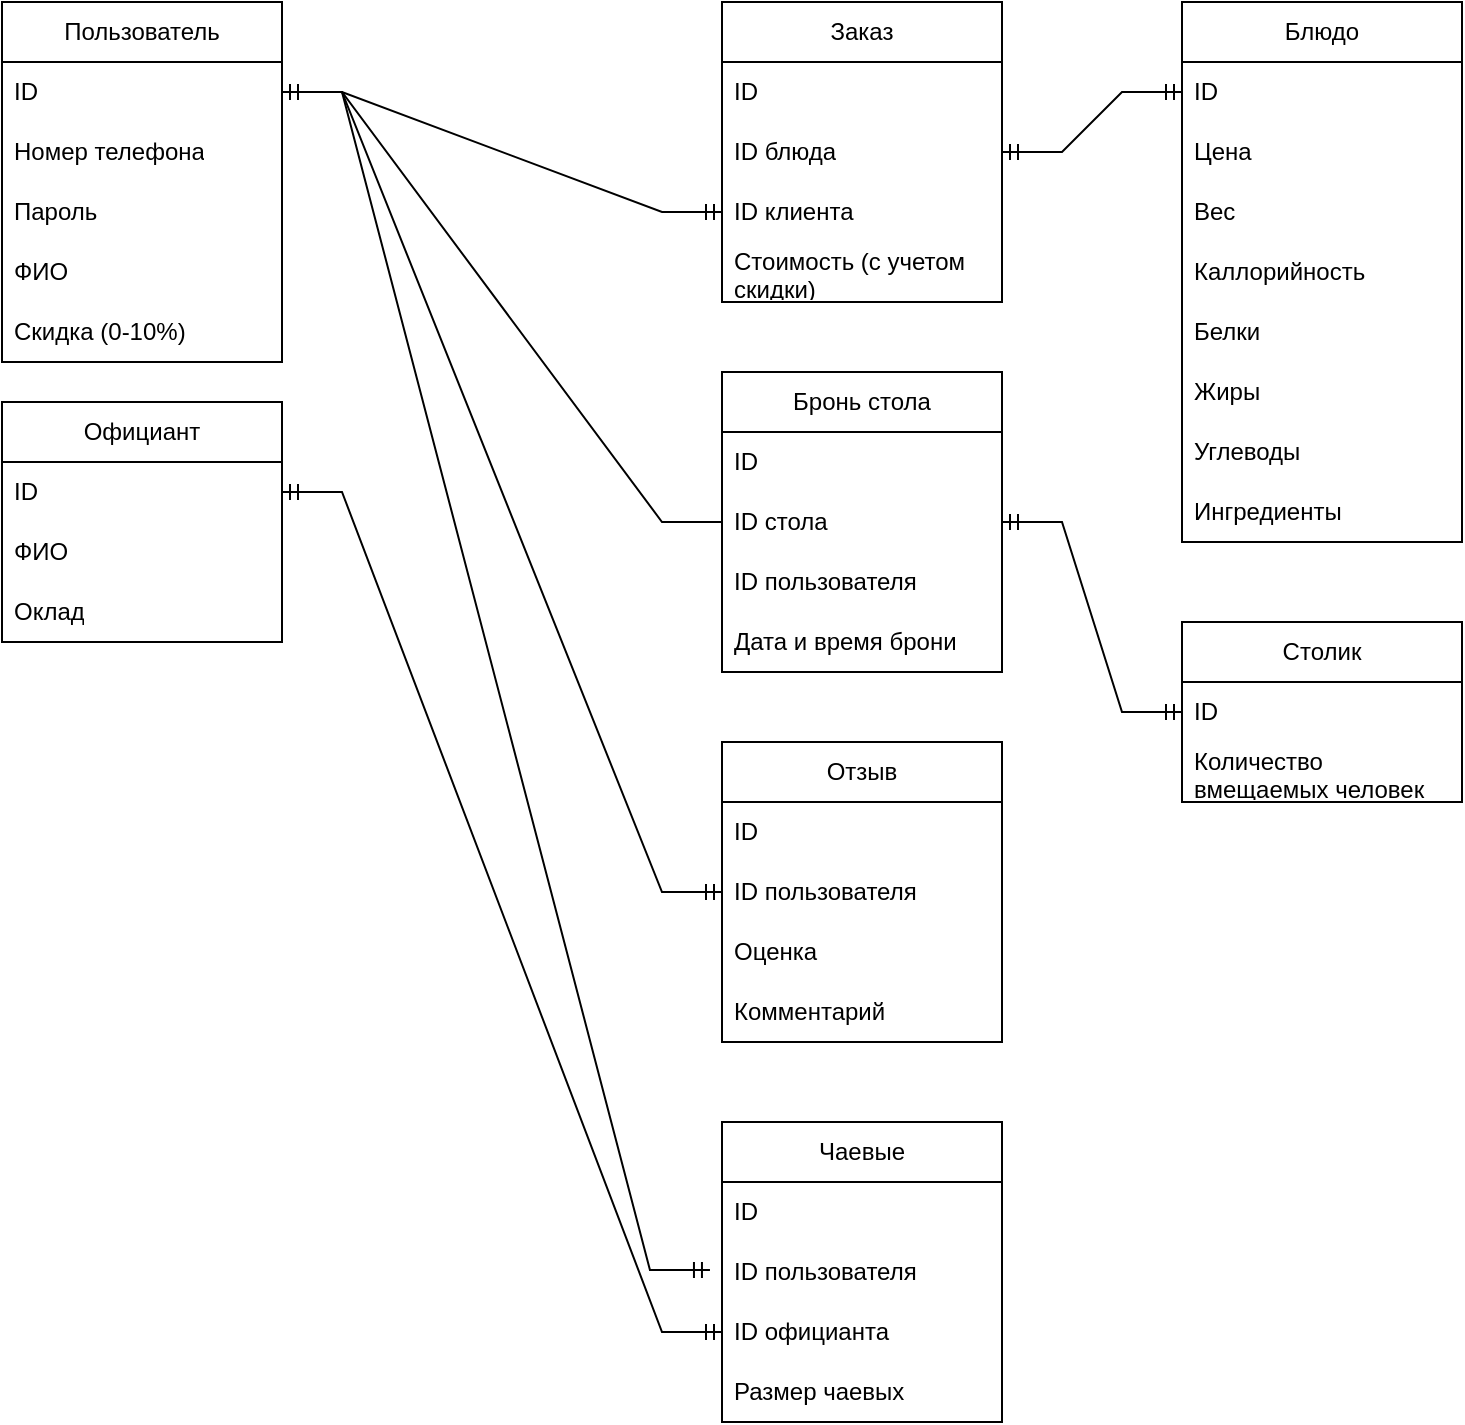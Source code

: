 <mxfile version="21.5.2" type="github">
  <diagram name="Page-1" id="lJNkDBR07E7V1HbW-sCc">
    <mxGraphModel dx="1989" dy="1135" grid="1" gridSize="10" guides="1" tooltips="1" connect="1" arrows="1" fold="1" page="1" pageScale="1" pageWidth="850" pageHeight="1100" math="0" shadow="0">
      <root>
        <mxCell id="0" />
        <mxCell id="1" parent="0" />
        <mxCell id="swJq2NYCLXk9S5ypqLa--1" value="Пользователь" style="swimlane;fontStyle=0;childLayout=stackLayout;horizontal=1;startSize=30;horizontalStack=0;resizeParent=1;resizeParentMax=0;resizeLast=0;collapsible=1;marginBottom=0;whiteSpace=wrap;html=1;" vertex="1" parent="1">
          <mxGeometry x="20" y="40" width="140" height="180" as="geometry" />
        </mxCell>
        <mxCell id="swJq2NYCLXk9S5ypqLa--25" value="ID" style="text;strokeColor=none;fillColor=none;align=left;verticalAlign=middle;spacingLeft=4;spacingRight=4;overflow=hidden;points=[[0,0.5],[1,0.5]];portConstraint=eastwest;rotatable=0;whiteSpace=wrap;html=1;" vertex="1" parent="swJq2NYCLXk9S5ypqLa--1">
          <mxGeometry y="30" width="140" height="30" as="geometry" />
        </mxCell>
        <mxCell id="swJq2NYCLXk9S5ypqLa--26" value="Номер телефона" style="text;strokeColor=none;fillColor=none;align=left;verticalAlign=middle;spacingLeft=4;spacingRight=4;overflow=hidden;points=[[0,0.5],[1,0.5]];portConstraint=eastwest;rotatable=0;whiteSpace=wrap;html=1;" vertex="1" parent="swJq2NYCLXk9S5ypqLa--1">
          <mxGeometry y="60" width="140" height="30" as="geometry" />
        </mxCell>
        <mxCell id="swJq2NYCLXk9S5ypqLa--2" value="Пароль" style="text;strokeColor=none;fillColor=none;align=left;verticalAlign=middle;spacingLeft=4;spacingRight=4;overflow=hidden;points=[[0,0.5],[1,0.5]];portConstraint=eastwest;rotatable=0;whiteSpace=wrap;html=1;" vertex="1" parent="swJq2NYCLXk9S5ypqLa--1">
          <mxGeometry y="90" width="140" height="30" as="geometry" />
        </mxCell>
        <mxCell id="swJq2NYCLXk9S5ypqLa--3" value="ФИО" style="text;strokeColor=none;fillColor=none;align=left;verticalAlign=middle;spacingLeft=4;spacingRight=4;overflow=hidden;points=[[0,0.5],[1,0.5]];portConstraint=eastwest;rotatable=0;whiteSpace=wrap;html=1;" vertex="1" parent="swJq2NYCLXk9S5ypqLa--1">
          <mxGeometry y="120" width="140" height="30" as="geometry" />
        </mxCell>
        <mxCell id="swJq2NYCLXk9S5ypqLa--4" value="Скидка (0-10%)" style="text;strokeColor=none;fillColor=none;align=left;verticalAlign=middle;spacingLeft=4;spacingRight=4;overflow=hidden;points=[[0,0.5],[1,0.5]];portConstraint=eastwest;rotatable=0;whiteSpace=wrap;html=1;" vertex="1" parent="swJq2NYCLXk9S5ypqLa--1">
          <mxGeometry y="150" width="140" height="30" as="geometry" />
        </mxCell>
        <mxCell id="swJq2NYCLXk9S5ypqLa--5" value="Блюдо" style="swimlane;fontStyle=0;childLayout=stackLayout;horizontal=1;startSize=30;horizontalStack=0;resizeParent=1;resizeParentMax=0;resizeLast=0;collapsible=1;marginBottom=0;whiteSpace=wrap;html=1;" vertex="1" parent="1">
          <mxGeometry x="610" y="40" width="140" height="270" as="geometry" />
        </mxCell>
        <mxCell id="swJq2NYCLXk9S5ypqLa--6" value="ID" style="text;strokeColor=none;fillColor=none;align=left;verticalAlign=middle;spacingLeft=4;spacingRight=4;overflow=hidden;points=[[0,0.5],[1,0.5]];portConstraint=eastwest;rotatable=0;whiteSpace=wrap;html=1;" vertex="1" parent="swJq2NYCLXk9S5ypqLa--5">
          <mxGeometry y="30" width="140" height="30" as="geometry" />
        </mxCell>
        <mxCell id="swJq2NYCLXk9S5ypqLa--7" value="Цена" style="text;strokeColor=none;fillColor=none;align=left;verticalAlign=middle;spacingLeft=4;spacingRight=4;overflow=hidden;points=[[0,0.5],[1,0.5]];portConstraint=eastwest;rotatable=0;whiteSpace=wrap;html=1;" vertex="1" parent="swJq2NYCLXk9S5ypqLa--5">
          <mxGeometry y="60" width="140" height="30" as="geometry" />
        </mxCell>
        <mxCell id="swJq2NYCLXk9S5ypqLa--8" value="Вес" style="text;strokeColor=none;fillColor=none;align=left;verticalAlign=middle;spacingLeft=4;spacingRight=4;overflow=hidden;points=[[0,0.5],[1,0.5]];portConstraint=eastwest;rotatable=0;whiteSpace=wrap;html=1;" vertex="1" parent="swJq2NYCLXk9S5ypqLa--5">
          <mxGeometry y="90" width="140" height="30" as="geometry" />
        </mxCell>
        <mxCell id="swJq2NYCLXk9S5ypqLa--9" value="Каллорийность" style="text;strokeColor=none;fillColor=none;align=left;verticalAlign=middle;spacingLeft=4;spacingRight=4;overflow=hidden;points=[[0,0.5],[1,0.5]];portConstraint=eastwest;rotatable=0;whiteSpace=wrap;html=1;" vertex="1" parent="swJq2NYCLXk9S5ypqLa--5">
          <mxGeometry y="120" width="140" height="30" as="geometry" />
        </mxCell>
        <mxCell id="swJq2NYCLXk9S5ypqLa--10" value="Белки" style="text;strokeColor=none;fillColor=none;align=left;verticalAlign=middle;spacingLeft=4;spacingRight=4;overflow=hidden;points=[[0,0.5],[1,0.5]];portConstraint=eastwest;rotatable=0;whiteSpace=wrap;html=1;" vertex="1" parent="swJq2NYCLXk9S5ypqLa--5">
          <mxGeometry y="150" width="140" height="30" as="geometry" />
        </mxCell>
        <mxCell id="swJq2NYCLXk9S5ypqLa--11" value="Жиры" style="text;strokeColor=none;fillColor=none;align=left;verticalAlign=middle;spacingLeft=4;spacingRight=4;overflow=hidden;points=[[0,0.5],[1,0.5]];portConstraint=eastwest;rotatable=0;whiteSpace=wrap;html=1;" vertex="1" parent="swJq2NYCLXk9S5ypqLa--5">
          <mxGeometry y="180" width="140" height="30" as="geometry" />
        </mxCell>
        <mxCell id="swJq2NYCLXk9S5ypqLa--12" value="Углеводы" style="text;strokeColor=none;fillColor=none;align=left;verticalAlign=middle;spacingLeft=4;spacingRight=4;overflow=hidden;points=[[0,0.5],[1,0.5]];portConstraint=eastwest;rotatable=0;whiteSpace=wrap;html=1;" vertex="1" parent="swJq2NYCLXk9S5ypqLa--5">
          <mxGeometry y="210" width="140" height="30" as="geometry" />
        </mxCell>
        <mxCell id="swJq2NYCLXk9S5ypqLa--13" value="Ингредиенты" style="text;strokeColor=none;fillColor=none;align=left;verticalAlign=middle;spacingLeft=4;spacingRight=4;overflow=hidden;points=[[0,0.5],[1,0.5]];portConstraint=eastwest;rotatable=0;whiteSpace=wrap;html=1;" vertex="1" parent="swJq2NYCLXk9S5ypqLa--5">
          <mxGeometry y="240" width="140" height="30" as="geometry" />
        </mxCell>
        <mxCell id="swJq2NYCLXk9S5ypqLa--14" value="Заказ" style="swimlane;fontStyle=0;childLayout=stackLayout;horizontal=1;startSize=30;horizontalStack=0;resizeParent=1;resizeParentMax=0;resizeLast=0;collapsible=1;marginBottom=0;whiteSpace=wrap;html=1;" vertex="1" parent="1">
          <mxGeometry x="380" y="40" width="140" height="150" as="geometry" />
        </mxCell>
        <mxCell id="swJq2NYCLXk9S5ypqLa--15" value="ID" style="text;strokeColor=none;fillColor=none;align=left;verticalAlign=middle;spacingLeft=4;spacingRight=4;overflow=hidden;points=[[0,0.5],[1,0.5]];portConstraint=eastwest;rotatable=0;whiteSpace=wrap;html=1;" vertex="1" parent="swJq2NYCLXk9S5ypqLa--14">
          <mxGeometry y="30" width="140" height="30" as="geometry" />
        </mxCell>
        <mxCell id="swJq2NYCLXk9S5ypqLa--16" value="ID блюда" style="text;strokeColor=none;fillColor=none;align=left;verticalAlign=middle;spacingLeft=4;spacingRight=4;overflow=hidden;points=[[0,0.5],[1,0.5]];portConstraint=eastwest;rotatable=0;whiteSpace=wrap;html=1;" vertex="1" parent="swJq2NYCLXk9S5ypqLa--14">
          <mxGeometry y="60" width="140" height="30" as="geometry" />
        </mxCell>
        <mxCell id="swJq2NYCLXk9S5ypqLa--62" value="ID клиента" style="text;strokeColor=none;fillColor=none;align=left;verticalAlign=middle;spacingLeft=4;spacingRight=4;overflow=hidden;points=[[0,0.5],[1,0.5]];portConstraint=eastwest;rotatable=0;whiteSpace=wrap;html=1;" vertex="1" parent="swJq2NYCLXk9S5ypqLa--14">
          <mxGeometry y="90" width="140" height="30" as="geometry" />
        </mxCell>
        <mxCell id="swJq2NYCLXk9S5ypqLa--17" value="Стоимость (с учетом скидки)" style="text;strokeColor=none;fillColor=none;align=left;verticalAlign=middle;spacingLeft=4;spacingRight=4;overflow=hidden;points=[[0,0.5],[1,0.5]];portConstraint=eastwest;rotatable=0;whiteSpace=wrap;html=1;" vertex="1" parent="swJq2NYCLXk9S5ypqLa--14">
          <mxGeometry y="120" width="140" height="30" as="geometry" />
        </mxCell>
        <mxCell id="swJq2NYCLXk9S5ypqLa--18" value="" style="edgeStyle=entityRelationEdgeStyle;fontSize=12;html=1;endArrow=ERmandOne;startArrow=ERmandOne;rounded=0;entryX=0;entryY=0.5;entryDx=0;entryDy=0;exitX=1;exitY=0.5;exitDx=0;exitDy=0;" edge="1" parent="1" source="swJq2NYCLXk9S5ypqLa--25" target="swJq2NYCLXk9S5ypqLa--62">
          <mxGeometry width="100" height="100" relative="1" as="geometry">
            <mxPoint x="160" y="390" as="sourcePoint" />
            <mxPoint x="260" y="290" as="targetPoint" />
          </mxGeometry>
        </mxCell>
        <mxCell id="swJq2NYCLXk9S5ypqLa--19" value="" style="edgeStyle=entityRelationEdgeStyle;fontSize=12;html=1;endArrow=ERmandOne;startArrow=ERmandOne;rounded=0;exitX=1;exitY=0.5;exitDx=0;exitDy=0;entryX=0;entryY=0.5;entryDx=0;entryDy=0;" edge="1" parent="1" source="swJq2NYCLXk9S5ypqLa--16" target="swJq2NYCLXk9S5ypqLa--6">
          <mxGeometry width="100" height="100" relative="1" as="geometry">
            <mxPoint x="450" y="270" as="sourcePoint" />
            <mxPoint x="550" y="170" as="targetPoint" />
          </mxGeometry>
        </mxCell>
        <mxCell id="swJq2NYCLXk9S5ypqLa--20" value="Официант" style="swimlane;fontStyle=0;childLayout=stackLayout;horizontal=1;startSize=30;horizontalStack=0;resizeParent=1;resizeParentMax=0;resizeLast=0;collapsible=1;marginBottom=0;whiteSpace=wrap;html=1;" vertex="1" parent="1">
          <mxGeometry x="20" y="240" width="140" height="120" as="geometry" />
        </mxCell>
        <mxCell id="swJq2NYCLXk9S5ypqLa--21" value="ID" style="text;strokeColor=none;fillColor=none;align=left;verticalAlign=middle;spacingLeft=4;spacingRight=4;overflow=hidden;points=[[0,0.5],[1,0.5]];portConstraint=eastwest;rotatable=0;whiteSpace=wrap;html=1;" vertex="1" parent="swJq2NYCLXk9S5ypqLa--20">
          <mxGeometry y="30" width="140" height="30" as="geometry" />
        </mxCell>
        <mxCell id="swJq2NYCLXk9S5ypqLa--22" value="ФИО" style="text;strokeColor=none;fillColor=none;align=left;verticalAlign=middle;spacingLeft=4;spacingRight=4;overflow=hidden;points=[[0,0.5],[1,0.5]];portConstraint=eastwest;rotatable=0;whiteSpace=wrap;html=1;" vertex="1" parent="swJq2NYCLXk9S5ypqLa--20">
          <mxGeometry y="60" width="140" height="30" as="geometry" />
        </mxCell>
        <mxCell id="swJq2NYCLXk9S5ypqLa--27" value="Оклад" style="text;strokeColor=none;fillColor=none;align=left;verticalAlign=middle;spacingLeft=4;spacingRight=4;overflow=hidden;points=[[0,0.5],[1,0.5]];portConstraint=eastwest;rotatable=0;whiteSpace=wrap;html=1;" vertex="1" parent="swJq2NYCLXk9S5ypqLa--20">
          <mxGeometry y="90" width="140" height="30" as="geometry" />
        </mxCell>
        <mxCell id="swJq2NYCLXk9S5ypqLa--28" value="Столик" style="swimlane;fontStyle=0;childLayout=stackLayout;horizontal=1;startSize=30;horizontalStack=0;resizeParent=1;resizeParentMax=0;resizeLast=0;collapsible=1;marginBottom=0;whiteSpace=wrap;html=1;" vertex="1" parent="1">
          <mxGeometry x="610" y="350" width="140" height="90" as="geometry" />
        </mxCell>
        <mxCell id="swJq2NYCLXk9S5ypqLa--29" value="ID" style="text;strokeColor=none;fillColor=none;align=left;verticalAlign=middle;spacingLeft=4;spacingRight=4;overflow=hidden;points=[[0,0.5],[1,0.5]];portConstraint=eastwest;rotatable=0;whiteSpace=wrap;html=1;" vertex="1" parent="swJq2NYCLXk9S5ypqLa--28">
          <mxGeometry y="30" width="140" height="30" as="geometry" />
        </mxCell>
        <mxCell id="swJq2NYCLXk9S5ypqLa--30" value="Количество вмещаемых человек" style="text;strokeColor=none;fillColor=none;align=left;verticalAlign=middle;spacingLeft=4;spacingRight=4;overflow=hidden;points=[[0,0.5],[1,0.5]];portConstraint=eastwest;rotatable=0;whiteSpace=wrap;html=1;" vertex="1" parent="swJq2NYCLXk9S5ypqLa--28">
          <mxGeometry y="60" width="140" height="30" as="geometry" />
        </mxCell>
        <mxCell id="swJq2NYCLXk9S5ypqLa--32" value="Бронь стола" style="swimlane;fontStyle=0;childLayout=stackLayout;horizontal=1;startSize=30;horizontalStack=0;resizeParent=1;resizeParentMax=0;resizeLast=0;collapsible=1;marginBottom=0;whiteSpace=wrap;html=1;" vertex="1" parent="1">
          <mxGeometry x="380" y="225" width="140" height="150" as="geometry" />
        </mxCell>
        <mxCell id="swJq2NYCLXk9S5ypqLa--33" value="ID" style="text;strokeColor=none;fillColor=none;align=left;verticalAlign=middle;spacingLeft=4;spacingRight=4;overflow=hidden;points=[[0,0.5],[1,0.5]];portConstraint=eastwest;rotatable=0;whiteSpace=wrap;html=1;" vertex="1" parent="swJq2NYCLXk9S5ypqLa--32">
          <mxGeometry y="30" width="140" height="30" as="geometry" />
        </mxCell>
        <mxCell id="swJq2NYCLXk9S5ypqLa--34" value="ID стола" style="text;strokeColor=none;fillColor=none;align=left;verticalAlign=middle;spacingLeft=4;spacingRight=4;overflow=hidden;points=[[0,0.5],[1,0.5]];portConstraint=eastwest;rotatable=0;whiteSpace=wrap;html=1;" vertex="1" parent="swJq2NYCLXk9S5ypqLa--32">
          <mxGeometry y="60" width="140" height="30" as="geometry" />
        </mxCell>
        <mxCell id="swJq2NYCLXk9S5ypqLa--56" value="ID пользователя" style="text;strokeColor=none;fillColor=none;align=left;verticalAlign=middle;spacingLeft=4;spacingRight=4;overflow=hidden;points=[[0,0.5],[1,0.5]];portConstraint=eastwest;rotatable=0;whiteSpace=wrap;html=1;" vertex="1" parent="swJq2NYCLXk9S5ypqLa--32">
          <mxGeometry y="90" width="140" height="30" as="geometry" />
        </mxCell>
        <mxCell id="swJq2NYCLXk9S5ypqLa--35" value="Дата и время брони" style="text;strokeColor=none;fillColor=none;align=left;verticalAlign=middle;spacingLeft=4;spacingRight=4;overflow=hidden;points=[[0,0.5],[1,0.5]];portConstraint=eastwest;rotatable=0;whiteSpace=wrap;html=1;" vertex="1" parent="swJq2NYCLXk9S5ypqLa--32">
          <mxGeometry y="120" width="140" height="30" as="geometry" />
        </mxCell>
        <mxCell id="swJq2NYCLXk9S5ypqLa--36" value="" style="edgeStyle=entityRelationEdgeStyle;fontSize=12;html=1;endArrow=ERmandOne;startArrow=ERmandOne;rounded=0;exitX=1;exitY=0.5;exitDx=0;exitDy=0;entryX=0;entryY=0.5;entryDx=0;entryDy=0;" edge="1" parent="1" source="swJq2NYCLXk9S5ypqLa--34" target="swJq2NYCLXk9S5ypqLa--29">
          <mxGeometry width="100" height="100" relative="1" as="geometry">
            <mxPoint x="520" y="560" as="sourcePoint" />
            <mxPoint x="590" y="440" as="targetPoint" />
          </mxGeometry>
        </mxCell>
        <mxCell id="swJq2NYCLXk9S5ypqLa--39" value="" style="edgeStyle=entityRelationEdgeStyle;fontSize=12;html=1;endArrow=ERmandOne;rounded=0;exitX=0;exitY=0.5;exitDx=0;exitDy=0;entryX=1;entryY=0.5;entryDx=0;entryDy=0;" edge="1" parent="1" source="swJq2NYCLXk9S5ypqLa--34" target="swJq2NYCLXk9S5ypqLa--25">
          <mxGeometry width="100" height="100" relative="1" as="geometry">
            <mxPoint x="20" y="300" as="sourcePoint" />
            <mxPoint x="120" y="200" as="targetPoint" />
            <Array as="points">
              <mxPoint x="40" y="360" />
            </Array>
          </mxGeometry>
        </mxCell>
        <mxCell id="swJq2NYCLXk9S5ypqLa--40" value="Отзыв" style="swimlane;fontStyle=0;childLayout=stackLayout;horizontal=1;startSize=30;horizontalStack=0;resizeParent=1;resizeParentMax=0;resizeLast=0;collapsible=1;marginBottom=0;whiteSpace=wrap;html=1;" vertex="1" parent="1">
          <mxGeometry x="380" y="410" width="140" height="150" as="geometry" />
        </mxCell>
        <mxCell id="swJq2NYCLXk9S5ypqLa--41" value="ID" style="text;strokeColor=none;fillColor=none;align=left;verticalAlign=middle;spacingLeft=4;spacingRight=4;overflow=hidden;points=[[0,0.5],[1,0.5]];portConstraint=eastwest;rotatable=0;whiteSpace=wrap;html=1;" vertex="1" parent="swJq2NYCLXk9S5ypqLa--40">
          <mxGeometry y="30" width="140" height="30" as="geometry" />
        </mxCell>
        <mxCell id="swJq2NYCLXk9S5ypqLa--42" value="ID пользователя" style="text;strokeColor=none;fillColor=none;align=left;verticalAlign=middle;spacingLeft=4;spacingRight=4;overflow=hidden;points=[[0,0.5],[1,0.5]];portConstraint=eastwest;rotatable=0;whiteSpace=wrap;html=1;" vertex="1" parent="swJq2NYCLXk9S5ypqLa--40">
          <mxGeometry y="60" width="140" height="30" as="geometry" />
        </mxCell>
        <mxCell id="swJq2NYCLXk9S5ypqLa--46" value="Оценка" style="text;strokeColor=none;fillColor=none;align=left;verticalAlign=middle;spacingLeft=4;spacingRight=4;overflow=hidden;points=[[0,0.5],[1,0.5]];portConstraint=eastwest;rotatable=0;whiteSpace=wrap;html=1;" vertex="1" parent="swJq2NYCLXk9S5ypqLa--40">
          <mxGeometry y="90" width="140" height="30" as="geometry" />
        </mxCell>
        <mxCell id="swJq2NYCLXk9S5ypqLa--43" value="Комментарий" style="text;strokeColor=none;fillColor=none;align=left;verticalAlign=middle;spacingLeft=4;spacingRight=4;overflow=hidden;points=[[0,0.5],[1,0.5]];portConstraint=eastwest;rotatable=0;whiteSpace=wrap;html=1;" vertex="1" parent="swJq2NYCLXk9S5ypqLa--40">
          <mxGeometry y="120" width="140" height="30" as="geometry" />
        </mxCell>
        <mxCell id="swJq2NYCLXk9S5ypqLa--47" value="" style="edgeStyle=entityRelationEdgeStyle;fontSize=12;html=1;endArrow=ERmandOne;startArrow=ERmandOne;rounded=0;entryX=0;entryY=0.5;entryDx=0;entryDy=0;exitX=1;exitY=0.5;exitDx=0;exitDy=0;" edge="1" parent="1" source="swJq2NYCLXk9S5ypqLa--25" target="swJq2NYCLXk9S5ypqLa--42">
          <mxGeometry width="100" height="100" relative="1" as="geometry">
            <mxPoint x="210" y="450" as="sourcePoint" />
            <mxPoint x="310" y="350" as="targetPoint" />
          </mxGeometry>
        </mxCell>
        <mxCell id="swJq2NYCLXk9S5ypqLa--48" value="Чаевые" style="swimlane;fontStyle=0;childLayout=stackLayout;horizontal=1;startSize=30;horizontalStack=0;resizeParent=1;resizeParentMax=0;resizeLast=0;collapsible=1;marginBottom=0;whiteSpace=wrap;html=1;" vertex="1" parent="1">
          <mxGeometry x="380" y="600" width="140" height="150" as="geometry" />
        </mxCell>
        <mxCell id="swJq2NYCLXk9S5ypqLa--49" value="ID" style="text;strokeColor=none;fillColor=none;align=left;verticalAlign=middle;spacingLeft=4;spacingRight=4;overflow=hidden;points=[[0,0.5],[1,0.5]];portConstraint=eastwest;rotatable=0;whiteSpace=wrap;html=1;" vertex="1" parent="swJq2NYCLXk9S5ypqLa--48">
          <mxGeometry y="30" width="140" height="30" as="geometry" />
        </mxCell>
        <mxCell id="swJq2NYCLXk9S5ypqLa--50" value="ID пользователя" style="text;strokeColor=none;fillColor=none;align=left;verticalAlign=middle;spacingLeft=4;spacingRight=4;overflow=hidden;points=[[0,0.5],[1,0.5]];portConstraint=eastwest;rotatable=0;whiteSpace=wrap;html=1;" vertex="1" parent="swJq2NYCLXk9S5ypqLa--48">
          <mxGeometry y="60" width="140" height="30" as="geometry" />
        </mxCell>
        <mxCell id="swJq2NYCLXk9S5ypqLa--52" value="ID официанта" style="text;strokeColor=none;fillColor=none;align=left;verticalAlign=middle;spacingLeft=4;spacingRight=4;overflow=hidden;points=[[0,0.5],[1,0.5]];portConstraint=eastwest;rotatable=0;whiteSpace=wrap;html=1;" vertex="1" parent="swJq2NYCLXk9S5ypqLa--48">
          <mxGeometry y="90" width="140" height="30" as="geometry" />
        </mxCell>
        <mxCell id="swJq2NYCLXk9S5ypqLa--51" value="Размер чаевых" style="text;strokeColor=none;fillColor=none;align=left;verticalAlign=middle;spacingLeft=4;spacingRight=4;overflow=hidden;points=[[0,0.5],[1,0.5]];portConstraint=eastwest;rotatable=0;whiteSpace=wrap;html=1;" vertex="1" parent="swJq2NYCLXk9S5ypqLa--48">
          <mxGeometry y="120" width="140" height="30" as="geometry" />
        </mxCell>
        <mxCell id="swJq2NYCLXk9S5ypqLa--53" value="" style="edgeStyle=entityRelationEdgeStyle;fontSize=12;html=1;endArrow=ERmandOne;startArrow=ERmandOne;rounded=0;entryX=-0.043;entryY=0.467;entryDx=0;entryDy=0;entryPerimeter=0;exitX=1;exitY=0.5;exitDx=0;exitDy=0;" edge="1" parent="1" source="swJq2NYCLXk9S5ypqLa--25" target="swJq2NYCLXk9S5ypqLa--50">
          <mxGeometry width="100" height="100" relative="1" as="geometry">
            <mxPoint x="160" y="590" as="sourcePoint" />
            <mxPoint x="300" y="540" as="targetPoint" />
          </mxGeometry>
        </mxCell>
        <mxCell id="swJq2NYCLXk9S5ypqLa--54" value="" style="edgeStyle=entityRelationEdgeStyle;fontSize=12;html=1;endArrow=ERmandOne;startArrow=ERmandOne;rounded=0;entryX=0;entryY=0.5;entryDx=0;entryDy=0;exitX=1;exitY=0.5;exitDx=0;exitDy=0;" edge="1" parent="1" source="swJq2NYCLXk9S5ypqLa--21" target="swJq2NYCLXk9S5ypqLa--52">
          <mxGeometry width="100" height="100" relative="1" as="geometry">
            <mxPoint x="60" y="750" as="sourcePoint" />
            <mxPoint x="160" y="650" as="targetPoint" />
          </mxGeometry>
        </mxCell>
      </root>
    </mxGraphModel>
  </diagram>
</mxfile>
